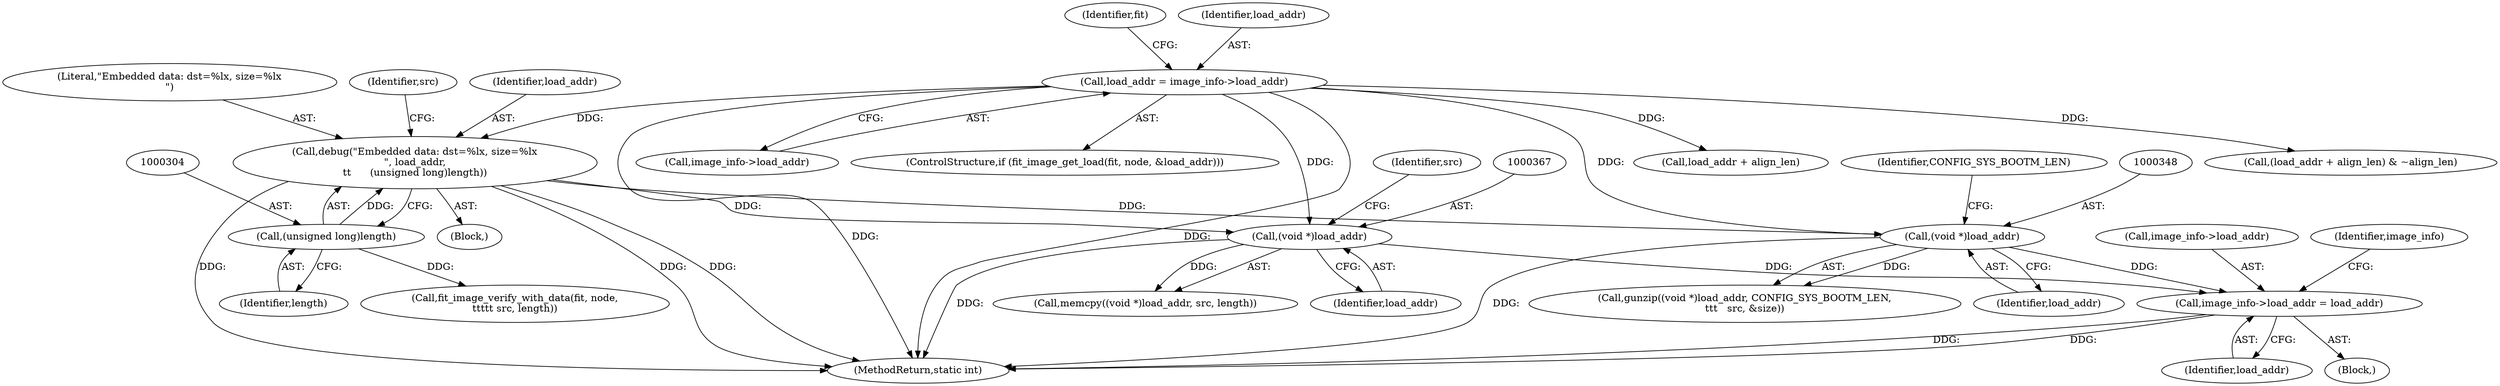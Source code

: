 digraph "0_u-boot_master_15@pointer" {
"1000374" [label="(Call,image_info->load_addr = load_addr)"];
"1000347" [label="(Call,(void *)load_addr)"];
"1000300" [label="(Call,debug(\"Embedded data: dst=%lx, size=%lx\n\", load_addr,\n\t\t      (unsigned long)length))"];
"1000189" [label="(Call,load_addr = image_info->load_addr)"];
"1000303" [label="(Call,(unsigned long)length)"];
"1000366" [label="(Call,(void *)load_addr)"];
"1000375" [label="(Call,image_info->load_addr)"];
"1000365" [label="(Call,memcpy((void *)load_addr, src, length))"];
"1000373" [label="(Block,)"];
"1000285" [label="(Block,)"];
"1000374" [label="(Call,image_info->load_addr = load_addr)"];
"1000303" [label="(Call,(unsigned long)length)"];
"1000235" [label="(Call,load_addr + align_len)"];
"1000234" [label="(Call,(load_addr + align_len) & ~align_len)"];
"1000347" [label="(Call,(void *)load_addr)"];
"1000305" [label="(Identifier,length)"];
"1000349" [label="(Identifier,load_addr)"];
"1000319" [label="(Call,fit_image_verify_with_data(fit, node,\n\t\t\t\t\t src, length))"];
"1000197" [label="(Identifier,fit)"];
"1000189" [label="(Call,load_addr = image_info->load_addr)"];
"1000378" [label="(Identifier,load_addr)"];
"1000302" [label="(Identifier,load_addr)"];
"1000346" [label="(Call,gunzip((void *)load_addr, CONFIG_SYS_BOOTM_LEN,\n\t\t\t   src, &size))"];
"1000366" [label="(Call,(void *)load_addr)"];
"1000300" [label="(Call,debug(\"Embedded data: dst=%lx, size=%lx\n\", load_addr,\n\t\t      (unsigned long)length))"];
"1000301" [label="(Literal,\"Embedded data: dst=%lx, size=%lx\n\")"];
"1000190" [label="(Identifier,load_addr)"];
"1000394" [label="(MethodReturn,static int)"];
"1000307" [label="(Identifier,src)"];
"1000381" [label="(Identifier,image_info)"];
"1000369" [label="(Identifier,src)"];
"1000350" [label="(Identifier,CONFIG_SYS_BOOTM_LEN)"];
"1000191" [label="(Call,image_info->load_addr)"];
"1000183" [label="(ControlStructure,if (fit_image_get_load(fit, node, &load_addr)))"];
"1000368" [label="(Identifier,load_addr)"];
"1000374" -> "1000373"  [label="AST: "];
"1000374" -> "1000378"  [label="CFG: "];
"1000375" -> "1000374"  [label="AST: "];
"1000378" -> "1000374"  [label="AST: "];
"1000381" -> "1000374"  [label="CFG: "];
"1000374" -> "1000394"  [label="DDG: "];
"1000374" -> "1000394"  [label="DDG: "];
"1000347" -> "1000374"  [label="DDG: "];
"1000366" -> "1000374"  [label="DDG: "];
"1000347" -> "1000346"  [label="AST: "];
"1000347" -> "1000349"  [label="CFG: "];
"1000348" -> "1000347"  [label="AST: "];
"1000349" -> "1000347"  [label="AST: "];
"1000350" -> "1000347"  [label="CFG: "];
"1000347" -> "1000394"  [label="DDG: "];
"1000347" -> "1000346"  [label="DDG: "];
"1000300" -> "1000347"  [label="DDG: "];
"1000189" -> "1000347"  [label="DDG: "];
"1000300" -> "1000285"  [label="AST: "];
"1000300" -> "1000303"  [label="CFG: "];
"1000301" -> "1000300"  [label="AST: "];
"1000302" -> "1000300"  [label="AST: "];
"1000303" -> "1000300"  [label="AST: "];
"1000307" -> "1000300"  [label="CFG: "];
"1000300" -> "1000394"  [label="DDG: "];
"1000300" -> "1000394"  [label="DDG: "];
"1000300" -> "1000394"  [label="DDG: "];
"1000189" -> "1000300"  [label="DDG: "];
"1000303" -> "1000300"  [label="DDG: "];
"1000300" -> "1000366"  [label="DDG: "];
"1000189" -> "1000183"  [label="AST: "];
"1000189" -> "1000191"  [label="CFG: "];
"1000190" -> "1000189"  [label="AST: "];
"1000191" -> "1000189"  [label="AST: "];
"1000197" -> "1000189"  [label="CFG: "];
"1000189" -> "1000394"  [label="DDG: "];
"1000189" -> "1000394"  [label="DDG: "];
"1000189" -> "1000234"  [label="DDG: "];
"1000189" -> "1000235"  [label="DDG: "];
"1000189" -> "1000366"  [label="DDG: "];
"1000303" -> "1000305"  [label="CFG: "];
"1000304" -> "1000303"  [label="AST: "];
"1000305" -> "1000303"  [label="AST: "];
"1000303" -> "1000319"  [label="DDG: "];
"1000366" -> "1000365"  [label="AST: "];
"1000366" -> "1000368"  [label="CFG: "];
"1000367" -> "1000366"  [label="AST: "];
"1000368" -> "1000366"  [label="AST: "];
"1000369" -> "1000366"  [label="CFG: "];
"1000366" -> "1000394"  [label="DDG: "];
"1000366" -> "1000365"  [label="DDG: "];
}
